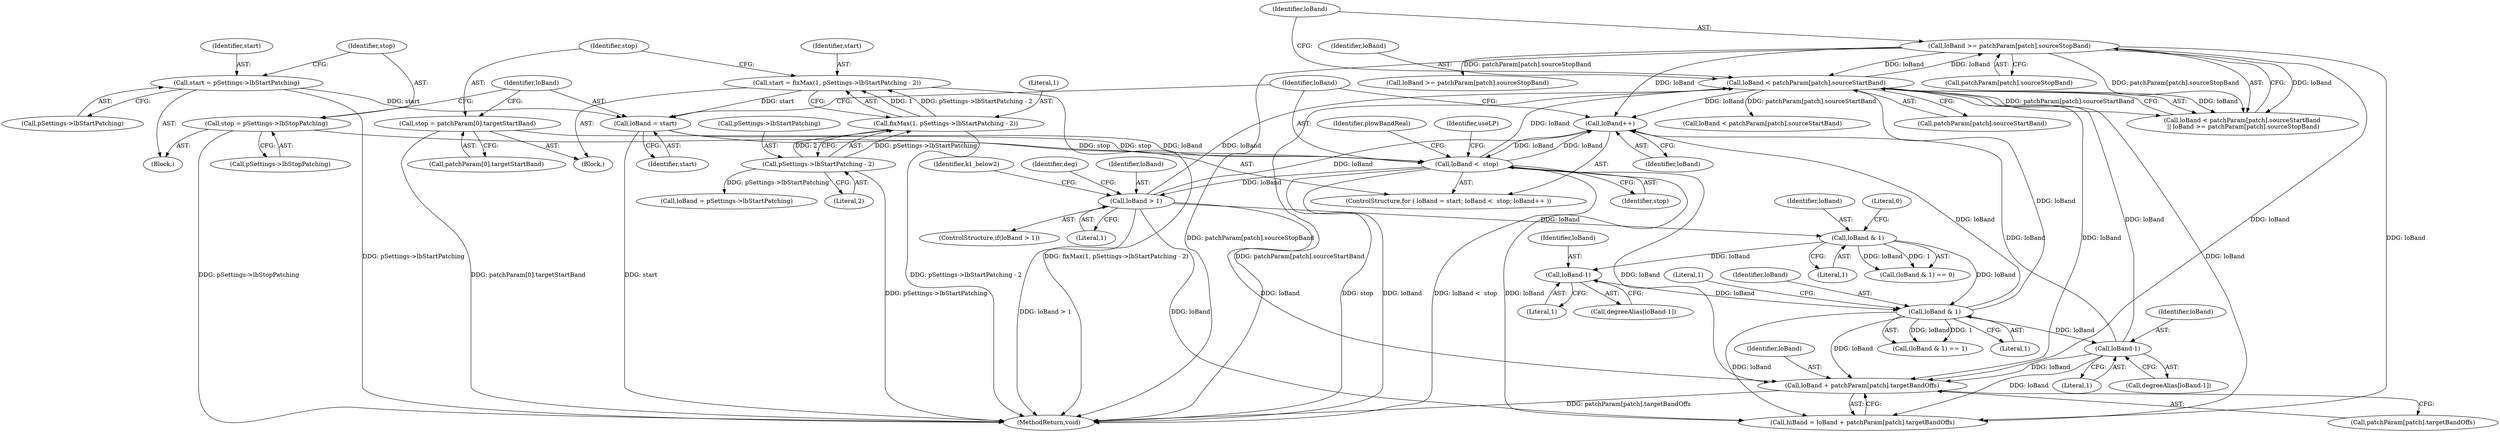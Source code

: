 digraph "0_Android_8e3be529372892e20ccf196809bc73276c822189@pointer" {
"1001615" [label="(Call,loBand + patchParam[patch].targetBandOffs)"];
"1001631" [label="(Call,loBand >= patchParam[patch].sourceStopBand)"];
"1001624" [label="(Call,loBand < patchParam[patch].sourceStartBand)"];
"1000423" [label="(Call,loBand <  stop)"];
"1000426" [label="(Call,loBand++)"];
"1001477" [label="(Call,loBand > 1)"];
"1001580" [label="(Call,loBand-1)"];
"1001549" [label="(Call,loBand & 1)"];
"1001499" [label="(Call,loBand & 1)"];
"1001530" [label="(Call,loBand-1)"];
"1000420" [label="(Call,loBand = start)"];
"1000391" [label="(Call,start = pSettings->lbStartPatching)"];
"1000403" [label="(Call,start = fixMax(1, pSettings->lbStartPatching - 2))"];
"1000405" [label="(Call,fixMax(1, pSettings->lbStartPatching - 2))"];
"1000407" [label="(Call,pSettings->lbStartPatching - 2)"];
"1000396" [label="(Call,stop = pSettings->lbStopPatching)"];
"1000412" [label="(Call,stop = patchParam[0].targetStartBand)"];
"1000420" [label="(Call,loBand = start)"];
"1000412" [label="(Call,stop = patchParam[0].targetStartBand)"];
"1000393" [label="(Call,pSettings->lbStartPatching)"];
"1000432" [label="(Identifier,plowBandReal)"];
"1001963" [label="(Call,loBand >= patchParam[patch].sourceStopBand)"];
"1000397" [label="(Identifier,stop)"];
"1000424" [label="(Identifier,loBand)"];
"1001633" [label="(Call,patchParam[patch].sourceStopBand)"];
"1000425" [label="(Identifier,stop)"];
"1001917" [label="(Identifier,useLP)"];
"1001552" [label="(Literal,1)"];
"1000426" [label="(Call,loBand++)"];
"1000392" [label="(Identifier,start)"];
"1001624" [label="(Call,loBand < patchParam[patch].sourceStartBand)"];
"1001550" [label="(Identifier,loBand)"];
"1000403" [label="(Call,start = fixMax(1, pSettings->lbStartPatching - 2))"];
"1001502" [label="(Literal,0)"];
"1000390" [label="(Block,)"];
"1000411" [label="(Literal,2)"];
"1000408" [label="(Call,pSettings->lbStartPatching)"];
"1001501" [label="(Literal,1)"];
"1000404" [label="(Identifier,start)"];
"1001955" [label="(Call,loBand < patchParam[patch].sourceStartBand)"];
"1001631" [label="(Call,loBand >= patchParam[patch].sourceStopBand)"];
"1001578" [label="(Call,degreeAlias[loBand-1])"];
"1001499" [label="(Call,loBand & 1)"];
"1001615" [label="(Call,loBand + patchParam[patch].targetBandOffs)"];
"1000405" [label="(Call,fixMax(1, pSettings->lbStartPatching - 2))"];
"1001477" [label="(Call,loBand > 1)"];
"1001528" [label="(Call,degreeAlias[loBand-1])"];
"1001613" [label="(Call,hiBand = loBand + patchParam[patch].targetBandOffs)"];
"1001548" [label="(Call,(loBand & 1) == 1)"];
"1001551" [label="(Literal,1)"];
"1001532" [label="(Literal,1)"];
"1000419" [label="(ControlStructure,for ( loBand = start; loBand <  stop; loBand++ ))"];
"1001531" [label="(Identifier,loBand)"];
"1000413" [label="(Identifier,stop)"];
"1002020" [label="(MethodReturn,void)"];
"1001476" [label="(ControlStructure,if(loBand > 1))"];
"1000427" [label="(Identifier,loBand)"];
"1001582" [label="(Literal,1)"];
"1001530" [label="(Call,loBand-1)"];
"1000422" [label="(Identifier,start)"];
"1000406" [label="(Literal,1)"];
"1001920" [label="(Call,loBand = pSettings->lbStartPatching)"];
"1001580" [label="(Call,loBand-1)"];
"1000402" [label="(Block,)"];
"1001478" [label="(Identifier,loBand)"];
"1000414" [label="(Call,patchParam[0].targetStartBand)"];
"1001479" [label="(Literal,1)"];
"1000421" [label="(Identifier,loBand)"];
"1000407" [label="(Call,pSettings->lbStartPatching - 2)"];
"1001498" [label="(Call,(loBand & 1) == 0)"];
"1000398" [label="(Call,pSettings->lbStopPatching)"];
"1001549" [label="(Call,loBand & 1)"];
"1001597" [label="(Identifier,k1_below2)"];
"1000423" [label="(Call,loBand <  stop)"];
"1001623" [label="(Call,loBand < patchParam[patch].sourceStartBand\n || loBand >= patchParam[patch].sourceStopBand)"];
"1000391" [label="(Call,start = pSettings->lbStartPatching)"];
"1001500" [label="(Identifier,loBand)"];
"1001581" [label="(Identifier,loBand)"];
"1001632" [label="(Identifier,loBand)"];
"1001625" [label="(Identifier,loBand)"];
"1001617" [label="(Call,patchParam[patch].targetBandOffs)"];
"1001616" [label="(Identifier,loBand)"];
"1001483" [label="(Identifier,deg)"];
"1001626" [label="(Call,patchParam[patch].sourceStartBand)"];
"1000396" [label="(Call,stop = pSettings->lbStopPatching)"];
"1001615" -> "1001613"  [label="AST: "];
"1001615" -> "1001617"  [label="CFG: "];
"1001616" -> "1001615"  [label="AST: "];
"1001617" -> "1001615"  [label="AST: "];
"1001613" -> "1001615"  [label="CFG: "];
"1001615" -> "1002020"  [label="DDG: patchParam[patch].targetBandOffs"];
"1001631" -> "1001615"  [label="DDG: loBand"];
"1000423" -> "1001615"  [label="DDG: loBand"];
"1001477" -> "1001615"  [label="DDG: loBand"];
"1001624" -> "1001615"  [label="DDG: loBand"];
"1001580" -> "1001615"  [label="DDG: loBand"];
"1001549" -> "1001615"  [label="DDG: loBand"];
"1001631" -> "1001623"  [label="AST: "];
"1001631" -> "1001633"  [label="CFG: "];
"1001632" -> "1001631"  [label="AST: "];
"1001633" -> "1001631"  [label="AST: "];
"1001623" -> "1001631"  [label="CFG: "];
"1001631" -> "1002020"  [label="DDG: patchParam[patch].sourceStopBand"];
"1001631" -> "1000426"  [label="DDG: loBand"];
"1001631" -> "1001613"  [label="DDG: loBand"];
"1001631" -> "1001624"  [label="DDG: loBand"];
"1001631" -> "1001623"  [label="DDG: loBand"];
"1001631" -> "1001623"  [label="DDG: patchParam[patch].sourceStopBand"];
"1001624" -> "1001631"  [label="DDG: loBand"];
"1001631" -> "1001963"  [label="DDG: patchParam[patch].sourceStopBand"];
"1001624" -> "1001623"  [label="AST: "];
"1001624" -> "1001626"  [label="CFG: "];
"1001625" -> "1001624"  [label="AST: "];
"1001626" -> "1001624"  [label="AST: "];
"1001632" -> "1001624"  [label="CFG: "];
"1001623" -> "1001624"  [label="CFG: "];
"1001624" -> "1002020"  [label="DDG: patchParam[patch].sourceStartBand"];
"1001624" -> "1000426"  [label="DDG: loBand"];
"1001624" -> "1001613"  [label="DDG: loBand"];
"1001624" -> "1001623"  [label="DDG: loBand"];
"1001624" -> "1001623"  [label="DDG: patchParam[patch].sourceStartBand"];
"1000423" -> "1001624"  [label="DDG: loBand"];
"1001477" -> "1001624"  [label="DDG: loBand"];
"1001580" -> "1001624"  [label="DDG: loBand"];
"1001549" -> "1001624"  [label="DDG: loBand"];
"1001624" -> "1001955"  [label="DDG: patchParam[patch].sourceStartBand"];
"1000423" -> "1000419"  [label="AST: "];
"1000423" -> "1000425"  [label="CFG: "];
"1000424" -> "1000423"  [label="AST: "];
"1000425" -> "1000423"  [label="AST: "];
"1000432" -> "1000423"  [label="CFG: "];
"1001917" -> "1000423"  [label="CFG: "];
"1000423" -> "1002020"  [label="DDG: loBand <  stop"];
"1000423" -> "1002020"  [label="DDG: stop"];
"1000423" -> "1002020"  [label="DDG: loBand"];
"1000426" -> "1000423"  [label="DDG: loBand"];
"1000420" -> "1000423"  [label="DDG: loBand"];
"1000396" -> "1000423"  [label="DDG: stop"];
"1000412" -> "1000423"  [label="DDG: stop"];
"1000423" -> "1000426"  [label="DDG: loBand"];
"1000423" -> "1001477"  [label="DDG: loBand"];
"1000423" -> "1001613"  [label="DDG: loBand"];
"1000426" -> "1000419"  [label="AST: "];
"1000426" -> "1000427"  [label="CFG: "];
"1000427" -> "1000426"  [label="AST: "];
"1000424" -> "1000426"  [label="CFG: "];
"1001477" -> "1000426"  [label="DDG: loBand"];
"1001580" -> "1000426"  [label="DDG: loBand"];
"1001549" -> "1000426"  [label="DDG: loBand"];
"1001477" -> "1001476"  [label="AST: "];
"1001477" -> "1001479"  [label="CFG: "];
"1001478" -> "1001477"  [label="AST: "];
"1001479" -> "1001477"  [label="AST: "];
"1001483" -> "1001477"  [label="CFG: "];
"1001597" -> "1001477"  [label="CFG: "];
"1001477" -> "1002020"  [label="DDG: loBand > 1"];
"1001477" -> "1001499"  [label="DDG: loBand"];
"1001477" -> "1001613"  [label="DDG: loBand"];
"1001580" -> "1001578"  [label="AST: "];
"1001580" -> "1001582"  [label="CFG: "];
"1001581" -> "1001580"  [label="AST: "];
"1001582" -> "1001580"  [label="AST: "];
"1001578" -> "1001580"  [label="CFG: "];
"1001549" -> "1001580"  [label="DDG: loBand"];
"1001580" -> "1001613"  [label="DDG: loBand"];
"1001549" -> "1001548"  [label="AST: "];
"1001549" -> "1001551"  [label="CFG: "];
"1001550" -> "1001549"  [label="AST: "];
"1001551" -> "1001549"  [label="AST: "];
"1001552" -> "1001549"  [label="CFG: "];
"1001549" -> "1001548"  [label="DDG: loBand"];
"1001549" -> "1001548"  [label="DDG: 1"];
"1001499" -> "1001549"  [label="DDG: loBand"];
"1001530" -> "1001549"  [label="DDG: loBand"];
"1001549" -> "1001613"  [label="DDG: loBand"];
"1001499" -> "1001498"  [label="AST: "];
"1001499" -> "1001501"  [label="CFG: "];
"1001500" -> "1001499"  [label="AST: "];
"1001501" -> "1001499"  [label="AST: "];
"1001502" -> "1001499"  [label="CFG: "];
"1001499" -> "1001498"  [label="DDG: loBand"];
"1001499" -> "1001498"  [label="DDG: 1"];
"1001499" -> "1001530"  [label="DDG: loBand"];
"1001530" -> "1001528"  [label="AST: "];
"1001530" -> "1001532"  [label="CFG: "];
"1001531" -> "1001530"  [label="AST: "];
"1001532" -> "1001530"  [label="AST: "];
"1001528" -> "1001530"  [label="CFG: "];
"1000420" -> "1000419"  [label="AST: "];
"1000420" -> "1000422"  [label="CFG: "];
"1000421" -> "1000420"  [label="AST: "];
"1000422" -> "1000420"  [label="AST: "];
"1000424" -> "1000420"  [label="CFG: "];
"1000420" -> "1002020"  [label="DDG: start"];
"1000391" -> "1000420"  [label="DDG: start"];
"1000403" -> "1000420"  [label="DDG: start"];
"1000391" -> "1000390"  [label="AST: "];
"1000391" -> "1000393"  [label="CFG: "];
"1000392" -> "1000391"  [label="AST: "];
"1000393" -> "1000391"  [label="AST: "];
"1000397" -> "1000391"  [label="CFG: "];
"1000391" -> "1002020"  [label="DDG: pSettings->lbStartPatching"];
"1000403" -> "1000402"  [label="AST: "];
"1000403" -> "1000405"  [label="CFG: "];
"1000404" -> "1000403"  [label="AST: "];
"1000405" -> "1000403"  [label="AST: "];
"1000413" -> "1000403"  [label="CFG: "];
"1000403" -> "1002020"  [label="DDG: fixMax(1, pSettings->lbStartPatching - 2)"];
"1000405" -> "1000403"  [label="DDG: 1"];
"1000405" -> "1000403"  [label="DDG: pSettings->lbStartPatching - 2"];
"1000405" -> "1000407"  [label="CFG: "];
"1000406" -> "1000405"  [label="AST: "];
"1000407" -> "1000405"  [label="AST: "];
"1000405" -> "1002020"  [label="DDG: pSettings->lbStartPatching - 2"];
"1000407" -> "1000405"  [label="DDG: pSettings->lbStartPatching"];
"1000407" -> "1000405"  [label="DDG: 2"];
"1000407" -> "1000411"  [label="CFG: "];
"1000408" -> "1000407"  [label="AST: "];
"1000411" -> "1000407"  [label="AST: "];
"1000407" -> "1002020"  [label="DDG: pSettings->lbStartPatching"];
"1000407" -> "1001920"  [label="DDG: pSettings->lbStartPatching"];
"1000396" -> "1000390"  [label="AST: "];
"1000396" -> "1000398"  [label="CFG: "];
"1000397" -> "1000396"  [label="AST: "];
"1000398" -> "1000396"  [label="AST: "];
"1000421" -> "1000396"  [label="CFG: "];
"1000396" -> "1002020"  [label="DDG: pSettings->lbStopPatching"];
"1000412" -> "1000402"  [label="AST: "];
"1000412" -> "1000414"  [label="CFG: "];
"1000413" -> "1000412"  [label="AST: "];
"1000414" -> "1000412"  [label="AST: "];
"1000421" -> "1000412"  [label="CFG: "];
"1000412" -> "1002020"  [label="DDG: patchParam[0].targetStartBand"];
}

